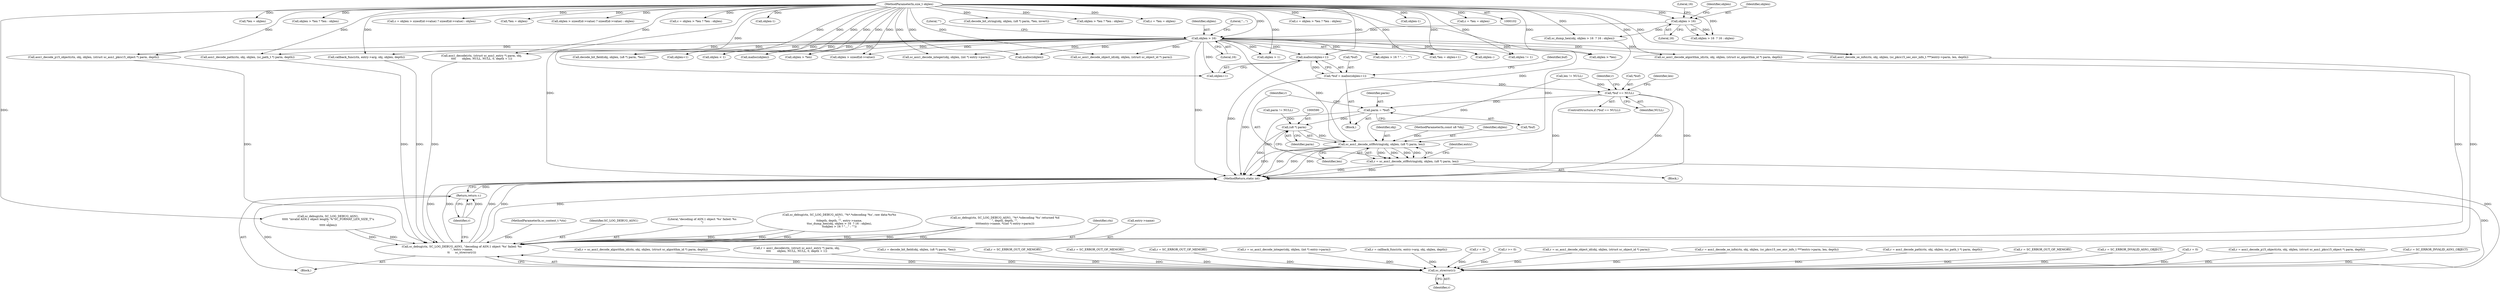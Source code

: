 digraph "0_OpenSC_a3fc7693f3a035a8a7921cffb98432944bb42740@API" {
"1000560" [label="(Call,malloc(objlen+1))"];
"1000150" [label="(Call,objlen > 16)"];
"1000106" [label="(MethodParameterIn,size_t objlen)"];
"1000144" [label="(Call,objlen > 16)"];
"1000557" [label="(Call,*buf = malloc(objlen+1))"];
"1000565" [label="(Call,*buf == NULL)"];
"1000580" [label="(Call,parm = *buf)"];
"1000589" [label="(Call,(u8 *) parm)"];
"1000586" [label="(Call,sc_asn1_decode_utf8string(obj, objlen, (u8 *) parm, len))"];
"1000584" [label="(Call,r = sc_asn1_decode_utf8string(obj, objlen, (u8 *) parm, len))"];
"1000759" [label="(Call,sc_strerror(r))"];
"1000752" [label="(Call,sc_debug(ctx, SC_LOG_DEBUG_ASN1, \"decoding of ASN.1 object '%s' failed: %s\n\", entry->name,\n\t\t      sc_strerror(r)))"];
"1000761" [label="(Return,return r;)"];
"1000422" [label="(Call,*len = objlen)"];
"1000351" [label="(Call,decode_bit_field(obj, objlen, (u8 *) parm, *len))"];
"1000433" [label="(Call,objlen > *len ? *len : objlen)"];
"1000141" [label="(Call,sc_dump_hex(obj, objlen > 16  ? 16 : objlen))"];
"1000577" [label="(Call,objlen+1)"];
"1000588" [label="(Identifier,objlen)"];
"1000638" [label="(Call,c = objlen > sizeof(id->value) ? sizeof(id->value) : objlen)"];
"1000491" [label="(Call,*len = objlen)"];
"1000689" [label="(Call,r = sc_asn1_decode_algorithm_id(ctx, obj, objlen, (struct sc_algorithm_id *) parm, depth))"];
"1000165" [label="(Call,r = asn1_decode(ctx, (struct sc_asn1_entry *) parm, obj,\n\t\t\t\t       objlen, NULL, NULL, 0, depth + 1))"];
"1000550" [label="(Block,)"];
"1000152" [label="(Literal,16)"];
"1000640" [label="(Call,objlen > sizeof(id->value) ? sizeof(id->value) : objlen)"];
"1000564" [label="(ControlStructure,if (*buf == NULL))"];
"1000194" [label="(Call,sc_debug(ctx, SC_LOG_DEBUG_ASN1,\n\t\t\t\t\t \"invalid ASN.1 object length: %\"SC_FORMAT_LEN_SIZE_T\"u\n\",\n\t\t\t\t\t objlen))"];
"1000541" [label="(Call,len != NULL)"];
"1000566" [label="(Call,*buf)"];
"1000431" [label="(Call,c = objlen > *len ? *len : objlen)"];
"1000272" [label="(Call,objlen < 1)"];
"1000561" [label="(Call,objlen+1)"];
"1000297" [label="(Call,objlen-1)"];
"1000477" [label="(Call,malloc(objlen))"];
"1000106" [label="(MethodParameterIn,size_t objlen)"];
"1000434" [label="(Call,objlen > *len)"];
"1000584" [label="(Call,r = sc_asn1_decode_utf8string(obj, objlen, (u8 *) parm, len))"];
"1000568" [label="(Identifier,NULL)"];
"1000154" [label="(Literal,\"\")"];
"1000103" [label="(MethodParameterIn,sc_context_t *ctx)"];
"1000641" [label="(Call,objlen > sizeof(id->value))"];
"1000596" [label="(Identifier,entry)"];
"1000592" [label="(Identifier,len)"];
"1000147" [label="(Literal,16)"];
"1000146" [label="(Literal,16)"];
"1000589" [label="(Call,(u8 *) parm)"];
"1000536" [label="(Call,parm != NULL)"];
"1000349" [label="(Call,r = decode_bit_field(obj, objlen, (u8 *) parm, *len))"];
"1000306" [label="(Call,r = SC_ERROR_OUT_OF_MEMORY)"];
"1000751" [label="(Block,)"];
"1000224" [label="(Call,sc_asn1_decode_integer(obj, objlen, (int *) entry->parm))"];
"1000691" [label="(Call,sc_asn1_decode_algorithm_id(ctx, obj, objlen, (struct sc_algorithm_id *) parm, depth))"];
"1000408" [label="(Call,malloc(objlen))"];
"1000762" [label="(Identifier,r)"];
"1000754" [label="(Identifier,SC_LOG_DEBUG_ASN1)"];
"1000485" [label="(Call,r = SC_ERROR_OUT_OF_MEMORY)"];
"1000143" [label="(Call,objlen > 16  ? 16 : objlen)"];
"1000526" [label="(Call,sc_asn1_decode_object_id(obj, objlen, (struct sc_object_id *) parm))"];
"1000673" [label="(Call,asn1_decode_p15_object(ctx, obj, objlen, (struct sc_asn1_pkcs15_object *) parm, depth))"];
"1000581" [label="(Identifier,parm)"];
"1000384" [label="(Call,objlen > 1)"];
"1000416" [label="(Call,r = SC_ERROR_OUT_OF_MEMORY)"];
"1000222" [label="(Call,r = sc_asn1_decode_integer(obj, objlen, (int *) entry->parm))"];
"1000322" [label="(Call,decode_bit_string(obj, objlen, (u8 *) parm, *len, invert))"];
"1000558" [label="(Call,*buf)"];
"1000502" [label="(Call,objlen > *len ? *len : objlen)"];
"1000144" [label="(Call,objlen > 16)"];
"1000489" [label="(Call,c = *len = objlen)"];
"1000587" [label="(Identifier,obj)"];
"1000150" [label="(Call,objlen > 16)"];
"1000580" [label="(Call,parm = *buf)"];
"1000755" [label="(Literal,\"decoding of ASN.1 object '%s' failed: %s\n\")"];
"1000151" [label="(Identifier,objlen)"];
"1000153" [label="(Literal,\"...\")"];
"1000752" [label="(Call,sc_debug(ctx, SC_LOG_DEBUG_ASN1, \"decoding of ASN.1 object '%s' failed: %s\n\", entry->name,\n\t\t      sc_strerror(r)))"];
"1000728" [label="(Call,r = callback_func(ctx, entry->arg, obj, objlen, depth))"];
"1000340" [label="(Call,r = 0)"];
"1000332" [label="(Call,r >= 0)"];
"1000105" [label="(MethodParameterIn,const u8 *obj)"];
"1000557" [label="(Call,*buf = malloc(objlen+1))"];
"1000761" [label="(Return,return r;)"];
"1000131" [label="(Call,sc_debug(ctx, SC_LOG_DEBUG_ASN1, \"%*.*sdecoding '%s', raw data:%s%s\n\",\n\t\tdepth, depth, \"\", entry->name,\n\t\tsc_dump_hex(obj, objlen > 16  ? 16 : objlen),\n\t\tobjlen > 16 ? \"...\" : \"\"))"];
"1000586" [label="(Call,sc_asn1_decode_utf8string(obj, objlen, (u8 *) parm, len))"];
"1000148" [label="(Identifier,objlen)"];
"1000524" [label="(Call,r = sc_asn1_decode_object_id(obj, objlen, (struct sc_object_id *) parm))"];
"1000759" [label="(Call,sc_strerror(r))"];
"1000707" [label="(Call,r = asn1_decode_se_info(ctx, obj, objlen, (sc_pkcs15_sec_env_info_t ***)entry->parm, len, depth))"];
"1000612" [label="(Call,r = asn1_decode_path(ctx, obj, objlen, (sc_path_t *) parm, depth))"];
"1000145" [label="(Identifier,objlen)"];
"1000770" [label="(MethodReturn,static int)"];
"1000539" [label="(Block,)"];
"1000570" [label="(Call,r = SC_ERROR_OUT_OF_MEMORY)"];
"1000614" [label="(Call,asn1_decode_path(ctx, obj, objlen, (sc_path_t *) parm, depth))"];
"1000760" [label="(Identifier,r)"];
"1000149" [label="(Call,objlen > 16 ? \"...\" : \"\")"];
"1000730" [label="(Call,callback_func(ctx, entry->arg, obj, objlen, depth))"];
"1000591" [label="(Identifier,parm)"];
"1000167" [label="(Call,asn1_decode(ctx, (struct sc_asn1_entry *) parm, obj,\n\t\t\t\t       objlen, NULL, NULL, 0, depth + 1))"];
"1000500" [label="(Call,c = objlen > *len ? *len : objlen)"];
"1000574" [label="(Call,*len = objlen+1)"];
"1000567" [label="(Identifier,buf)"];
"1000276" [label="(Call,r = SC_ERROR_INVALID_ASN1_OBJECT)"];
"1000232" [label="(Call,sc_debug(ctx, SC_LOG_DEBUG_ASN1, \"%*.*sdecoding '%s' returned %d\n\", depth, depth, \"\",\n\t\t\t\t\tentry->name, *((int *) entry->parm)))"];
"1000576" [label="(Identifier,len)"];
"1000753" [label="(Identifier,ctx)"];
"1000571" [label="(Identifier,r)"];
"1000125" [label="(Call,r = 0)"];
"1000388" [label="(Call,objlen--)"];
"1000190" [label="(Call,objlen != 1)"];
"1000313" [label="(Call,objlen-1)"];
"1000671" [label="(Call,r = asn1_decode_p15_object(ctx, obj, objlen, (struct sc_asn1_pkcs15_object *) parm, depth))"];
"1000565" [label="(Call,*buf == NULL)"];
"1000560" [label="(Call,malloc(objlen+1))"];
"1000503" [label="(Call,objlen > *len)"];
"1000709" [label="(Call,asn1_decode_se_info(ctx, obj, objlen, (sc_pkcs15_sec_env_info_t ***)entry->parm, len, depth))"];
"1000756" [label="(Call,entry->name)"];
"1000199" [label="(Call,r = SC_ERROR_INVALID_ASN1_OBJECT)"];
"1000585" [label="(Identifier,r)"];
"1000420" [label="(Call,c = *len = objlen)"];
"1000582" [label="(Call,*buf)"];
"1000560" -> "1000557"  [label="AST: "];
"1000560" -> "1000561"  [label="CFG: "];
"1000561" -> "1000560"  [label="AST: "];
"1000557" -> "1000560"  [label="CFG: "];
"1000560" -> "1000770"  [label="DDG: "];
"1000560" -> "1000557"  [label="DDG: "];
"1000150" -> "1000560"  [label="DDG: "];
"1000106" -> "1000560"  [label="DDG: "];
"1000150" -> "1000149"  [label="AST: "];
"1000150" -> "1000152"  [label="CFG: "];
"1000151" -> "1000150"  [label="AST: "];
"1000152" -> "1000150"  [label="AST: "];
"1000153" -> "1000150"  [label="CFG: "];
"1000154" -> "1000150"  [label="CFG: "];
"1000150" -> "1000770"  [label="DDG: "];
"1000106" -> "1000150"  [label="DDG: "];
"1000144" -> "1000150"  [label="DDG: "];
"1000150" -> "1000167"  [label="DDG: "];
"1000150" -> "1000190"  [label="DDG: "];
"1000150" -> "1000224"  [label="DDG: "];
"1000150" -> "1000272"  [label="DDG: "];
"1000150" -> "1000351"  [label="DDG: "];
"1000150" -> "1000384"  [label="DDG: "];
"1000150" -> "1000388"  [label="DDG: "];
"1000150" -> "1000408"  [label="DDG: "];
"1000150" -> "1000434"  [label="DDG: "];
"1000150" -> "1000477"  [label="DDG: "];
"1000150" -> "1000503"  [label="DDG: "];
"1000150" -> "1000526"  [label="DDG: "];
"1000150" -> "1000561"  [label="DDG: "];
"1000150" -> "1000574"  [label="DDG: "];
"1000150" -> "1000577"  [label="DDG: "];
"1000150" -> "1000586"  [label="DDG: "];
"1000150" -> "1000614"  [label="DDG: "];
"1000150" -> "1000641"  [label="DDG: "];
"1000150" -> "1000673"  [label="DDG: "];
"1000150" -> "1000691"  [label="DDG: "];
"1000150" -> "1000709"  [label="DDG: "];
"1000150" -> "1000730"  [label="DDG: "];
"1000106" -> "1000102"  [label="AST: "];
"1000106" -> "1000770"  [label="DDG: "];
"1000106" -> "1000141"  [label="DDG: "];
"1000106" -> "1000144"  [label="DDG: "];
"1000106" -> "1000143"  [label="DDG: "];
"1000106" -> "1000167"  [label="DDG: "];
"1000106" -> "1000190"  [label="DDG: "];
"1000106" -> "1000194"  [label="DDG: "];
"1000106" -> "1000224"  [label="DDG: "];
"1000106" -> "1000272"  [label="DDG: "];
"1000106" -> "1000297"  [label="DDG: "];
"1000106" -> "1000313"  [label="DDG: "];
"1000106" -> "1000322"  [label="DDG: "];
"1000106" -> "1000351"  [label="DDG: "];
"1000106" -> "1000384"  [label="DDG: "];
"1000106" -> "1000388"  [label="DDG: "];
"1000106" -> "1000408"  [label="DDG: "];
"1000106" -> "1000420"  [label="DDG: "];
"1000106" -> "1000422"  [label="DDG: "];
"1000106" -> "1000431"  [label="DDG: "];
"1000106" -> "1000434"  [label="DDG: "];
"1000106" -> "1000433"  [label="DDG: "];
"1000106" -> "1000477"  [label="DDG: "];
"1000106" -> "1000489"  [label="DDG: "];
"1000106" -> "1000491"  [label="DDG: "];
"1000106" -> "1000500"  [label="DDG: "];
"1000106" -> "1000503"  [label="DDG: "];
"1000106" -> "1000502"  [label="DDG: "];
"1000106" -> "1000526"  [label="DDG: "];
"1000106" -> "1000561"  [label="DDG: "];
"1000106" -> "1000574"  [label="DDG: "];
"1000106" -> "1000577"  [label="DDG: "];
"1000106" -> "1000586"  [label="DDG: "];
"1000106" -> "1000614"  [label="DDG: "];
"1000106" -> "1000638"  [label="DDG: "];
"1000106" -> "1000641"  [label="DDG: "];
"1000106" -> "1000640"  [label="DDG: "];
"1000106" -> "1000673"  [label="DDG: "];
"1000106" -> "1000691"  [label="DDG: "];
"1000106" -> "1000709"  [label="DDG: "];
"1000106" -> "1000730"  [label="DDG: "];
"1000144" -> "1000143"  [label="AST: "];
"1000144" -> "1000146"  [label="CFG: "];
"1000145" -> "1000144"  [label="AST: "];
"1000146" -> "1000144"  [label="AST: "];
"1000147" -> "1000144"  [label="CFG: "];
"1000148" -> "1000144"  [label="CFG: "];
"1000144" -> "1000141"  [label="DDG: "];
"1000144" -> "1000143"  [label="DDG: "];
"1000557" -> "1000550"  [label="AST: "];
"1000558" -> "1000557"  [label="AST: "];
"1000567" -> "1000557"  [label="CFG: "];
"1000557" -> "1000770"  [label="DDG: "];
"1000557" -> "1000565"  [label="DDG: "];
"1000565" -> "1000564"  [label="AST: "];
"1000565" -> "1000568"  [label="CFG: "];
"1000566" -> "1000565"  [label="AST: "];
"1000568" -> "1000565"  [label="AST: "];
"1000571" -> "1000565"  [label="CFG: "];
"1000576" -> "1000565"  [label="CFG: "];
"1000565" -> "1000770"  [label="DDG: "];
"1000565" -> "1000770"  [label="DDG: "];
"1000565" -> "1000770"  [label="DDG: "];
"1000541" -> "1000565"  [label="DDG: "];
"1000565" -> "1000580"  [label="DDG: "];
"1000580" -> "1000550"  [label="AST: "];
"1000580" -> "1000582"  [label="CFG: "];
"1000581" -> "1000580"  [label="AST: "];
"1000582" -> "1000580"  [label="AST: "];
"1000585" -> "1000580"  [label="CFG: "];
"1000580" -> "1000770"  [label="DDG: "];
"1000580" -> "1000589"  [label="DDG: "];
"1000589" -> "1000586"  [label="AST: "];
"1000589" -> "1000591"  [label="CFG: "];
"1000590" -> "1000589"  [label="AST: "];
"1000591" -> "1000589"  [label="AST: "];
"1000592" -> "1000589"  [label="CFG: "];
"1000589" -> "1000770"  [label="DDG: "];
"1000589" -> "1000586"  [label="DDG: "];
"1000536" -> "1000589"  [label="DDG: "];
"1000586" -> "1000584"  [label="AST: "];
"1000586" -> "1000592"  [label="CFG: "];
"1000587" -> "1000586"  [label="AST: "];
"1000588" -> "1000586"  [label="AST: "];
"1000592" -> "1000586"  [label="AST: "];
"1000584" -> "1000586"  [label="CFG: "];
"1000586" -> "1000770"  [label="DDG: "];
"1000586" -> "1000770"  [label="DDG: "];
"1000586" -> "1000770"  [label="DDG: "];
"1000586" -> "1000770"  [label="DDG: "];
"1000586" -> "1000584"  [label="DDG: "];
"1000586" -> "1000584"  [label="DDG: "];
"1000586" -> "1000584"  [label="DDG: "];
"1000586" -> "1000584"  [label="DDG: "];
"1000141" -> "1000586"  [label="DDG: "];
"1000105" -> "1000586"  [label="DDG: "];
"1000541" -> "1000586"  [label="DDG: "];
"1000584" -> "1000539"  [label="AST: "];
"1000585" -> "1000584"  [label="AST: "];
"1000596" -> "1000584"  [label="CFG: "];
"1000584" -> "1000770"  [label="DDG: "];
"1000584" -> "1000770"  [label="DDG: "];
"1000584" -> "1000759"  [label="DDG: "];
"1000759" -> "1000752"  [label="AST: "];
"1000759" -> "1000760"  [label="CFG: "];
"1000760" -> "1000759"  [label="AST: "];
"1000752" -> "1000759"  [label="CFG: "];
"1000759" -> "1000770"  [label="DDG: "];
"1000759" -> "1000752"  [label="DDG: "];
"1000332" -> "1000759"  [label="DDG: "];
"1000728" -> "1000759"  [label="DDG: "];
"1000707" -> "1000759"  [label="DDG: "];
"1000306" -> "1000759"  [label="DDG: "];
"1000165" -> "1000759"  [label="DDG: "];
"1000671" -> "1000759"  [label="DDG: "];
"1000349" -> "1000759"  [label="DDG: "];
"1000416" -> "1000759"  [label="DDG: "];
"1000276" -> "1000759"  [label="DDG: "];
"1000340" -> "1000759"  [label="DDG: "];
"1000524" -> "1000759"  [label="DDG: "];
"1000485" -> "1000759"  [label="DDG: "];
"1000125" -> "1000759"  [label="DDG: "];
"1000570" -> "1000759"  [label="DDG: "];
"1000222" -> "1000759"  [label="DDG: "];
"1000199" -> "1000759"  [label="DDG: "];
"1000689" -> "1000759"  [label="DDG: "];
"1000612" -> "1000759"  [label="DDG: "];
"1000759" -> "1000761"  [label="DDG: "];
"1000752" -> "1000751"  [label="AST: "];
"1000753" -> "1000752"  [label="AST: "];
"1000754" -> "1000752"  [label="AST: "];
"1000755" -> "1000752"  [label="AST: "];
"1000756" -> "1000752"  [label="AST: "];
"1000762" -> "1000752"  [label="CFG: "];
"1000752" -> "1000770"  [label="DDG: "];
"1000752" -> "1000770"  [label="DDG: "];
"1000752" -> "1000770"  [label="DDG: "];
"1000752" -> "1000770"  [label="DDG: "];
"1000752" -> "1000770"  [label="DDG: "];
"1000167" -> "1000752"  [label="DDG: "];
"1000232" -> "1000752"  [label="DDG: "];
"1000232" -> "1000752"  [label="DDG: "];
"1000232" -> "1000752"  [label="DDG: "];
"1000131" -> "1000752"  [label="DDG: "];
"1000131" -> "1000752"  [label="DDG: "];
"1000131" -> "1000752"  [label="DDG: "];
"1000194" -> "1000752"  [label="DDG: "];
"1000194" -> "1000752"  [label="DDG: "];
"1000673" -> "1000752"  [label="DDG: "];
"1000730" -> "1000752"  [label="DDG: "];
"1000691" -> "1000752"  [label="DDG: "];
"1000709" -> "1000752"  [label="DDG: "];
"1000614" -> "1000752"  [label="DDG: "];
"1000103" -> "1000752"  [label="DDG: "];
"1000761" -> "1000751"  [label="AST: "];
"1000761" -> "1000762"  [label="CFG: "];
"1000762" -> "1000761"  [label="AST: "];
"1000770" -> "1000761"  [label="CFG: "];
"1000761" -> "1000770"  [label="DDG: "];
"1000762" -> "1000761"  [label="DDG: "];
}
